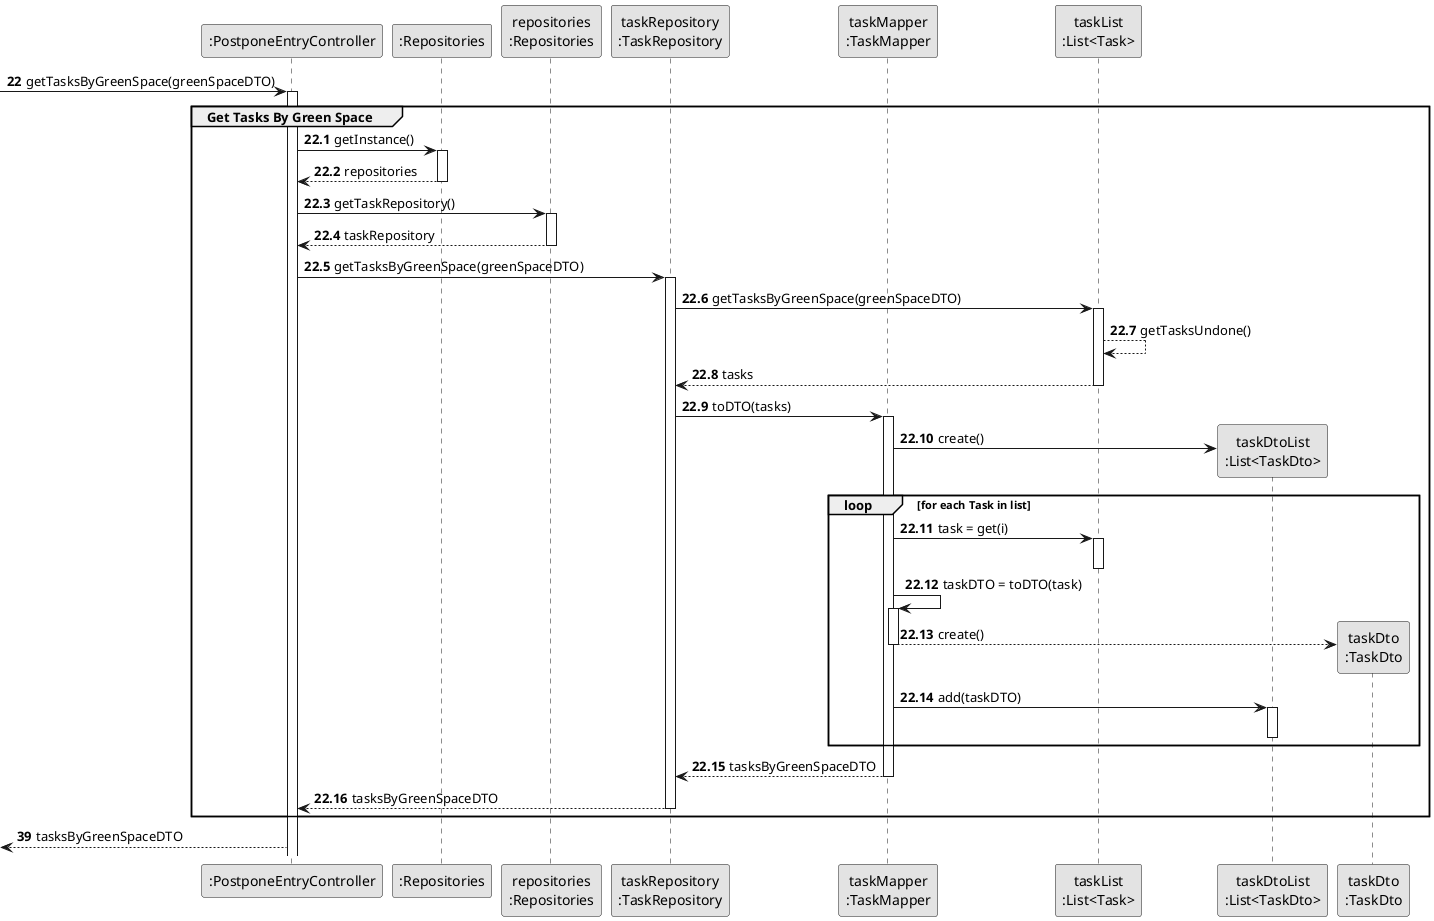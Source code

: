 @startuml
skinparam monochrome true
skinparam packageStyle rectangle
skinparam shadowing false

participant ":PostponeEntryController" as CTRL
participant ":Repositories" as RepositorySingleton
participant "repositories\n:Repositories" as PLAT
participant "taskRepository\n:TaskRepository" as TaskRepository
participant "taskMapper\n:TaskMapper" as TaskMapper
participant "taskList\n:List<Task>" as TaskList
participant "taskDtoList\n:List<TaskDto>" as TaskDtoList
participant "taskDto\n:TaskDto" as TaskDto

autonumber 22
-> CTRL : getTasksByGreenSpace(greenSpaceDTO)

autonumber 22.1

activate CTRL
    group Get Tasks By Green Space
           CTRL -> RepositorySingleton : getInstance()
           activate RepositorySingleton

           RepositorySingleton --> CTRL: repositories
           deactivate RepositorySingleton

           CTRL -> PLAT : getTaskRepository()
           activate PLAT

           PLAT --> CTRL: taskRepository
           deactivate PLAT

           CTRL -> TaskRepository : getTasksByGreenSpace(greenSpaceDTO)
           activate TaskRepository

           TaskRepository -> TaskList : getTasksByGreenSpace(greenSpaceDTO)
           activate TaskList

           TaskList --> TaskList : getTasksUndone()

           TaskList --> TaskRepository : tasks
           deactivate TaskList

           TaskRepository -> TaskMapper : toDTO(tasks)
           activate TaskMapper

           TaskMapper -> TaskDtoList ** : create()

           loop for each Task in list

           TaskMapper -> TaskList : task = get(i)
           activate TaskList
           deactivate TaskList

           TaskMapper -> TaskMapper : taskDTO = toDTO(task)
           activate TaskMapper

           TaskMapper --> TaskDto ** : create()
           deactivate TaskMapper

           TaskMapper -> TaskDtoList : add(taskDTO)
           activate TaskDtoList
           deactivate TaskDtoList


           end
           TaskMapper --> TaskRepository : tasksByGreenSpaceDTO
           deactivate TaskMapper


           TaskRepository --> CTRL : tasksByGreenSpaceDTO
           deactivate TaskRepository

end group
autonumber 39
<-- CTRL : tasksByGreenSpaceDTO

@enduml